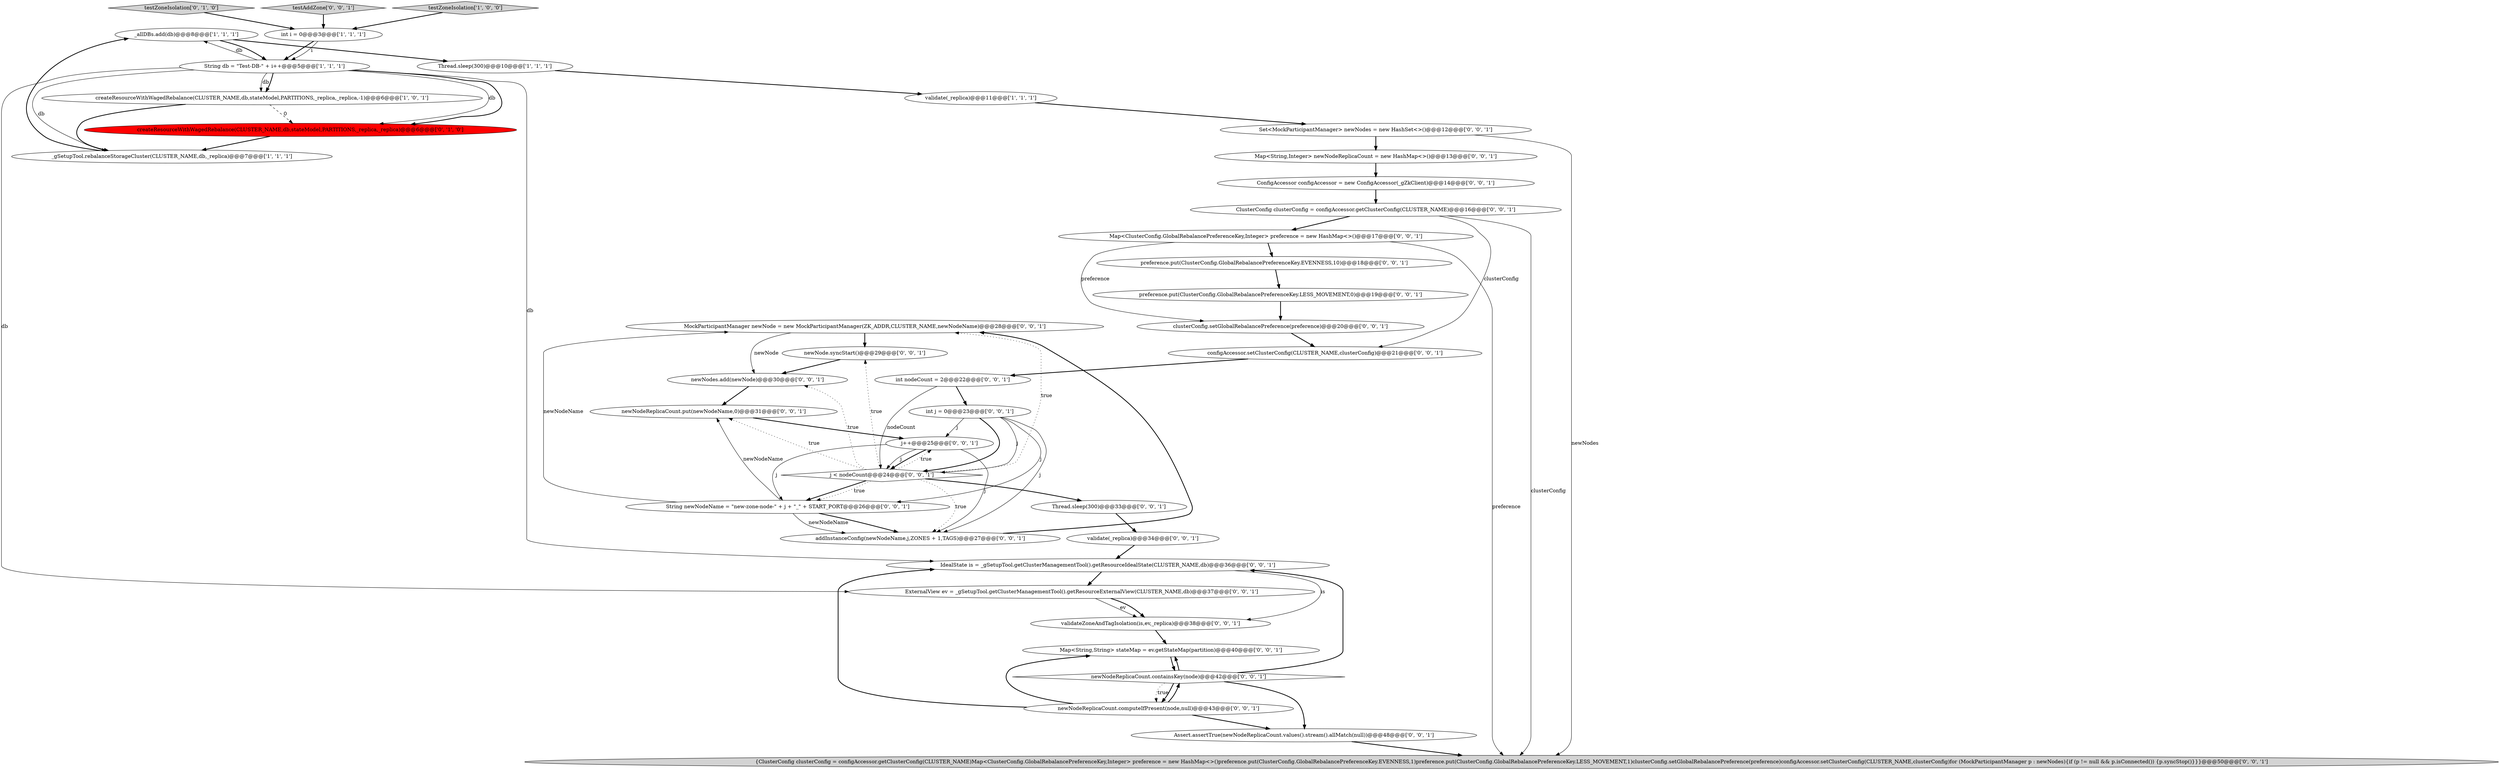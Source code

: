 digraph {
14 [style = filled, label = "MockParticipantManager newNode = new MockParticipantManager(ZK_ADDR,CLUSTER_NAME,newNodeName)@@@28@@@['0', '0', '1']", fillcolor = white, shape = ellipse image = "AAA0AAABBB3BBB"];
24 [style = filled, label = "j++@@@25@@@['0', '0', '1']", fillcolor = white, shape = ellipse image = "AAA0AAABBB3BBB"];
27 [style = filled, label = "configAccessor.setClusterConfig(CLUSTER_NAME,clusterConfig)@@@21@@@['0', '0', '1']", fillcolor = white, shape = ellipse image = "AAA0AAABBB3BBB"];
38 [style = filled, label = "int nodeCount = 2@@@22@@@['0', '0', '1']", fillcolor = white, shape = ellipse image = "AAA0AAABBB3BBB"];
21 [style = filled, label = "ExternalView ev = _gSetupTool.getClusterManagementTool().getResourceExternalView(CLUSTER_NAME,db)@@@37@@@['0', '0', '1']", fillcolor = white, shape = ellipse image = "AAA0AAABBB3BBB"];
13 [style = filled, label = "Map<String,String> stateMap = ev.getStateMap(partition)@@@40@@@['0', '0', '1']", fillcolor = white, shape = ellipse image = "AAA0AAABBB3BBB"];
22 [style = filled, label = "newNode.syncStart()@@@29@@@['0', '0', '1']", fillcolor = white, shape = ellipse image = "AAA0AAABBB3BBB"];
31 [style = filled, label = "preference.put(ClusterConfig.GlobalRebalancePreferenceKey.EVENNESS,10)@@@18@@@['0', '0', '1']", fillcolor = white, shape = ellipse image = "AAA0AAABBB3BBB"];
9 [style = filled, label = "testZoneIsolation['0', '1', '0']", fillcolor = lightgray, shape = diamond image = "AAA0AAABBB2BBB"];
18 [style = filled, label = "newNodeReplicaCount.put(newNodeName,0)@@@31@@@['0', '0', '1']", fillcolor = white, shape = ellipse image = "AAA0AAABBB3BBB"];
25 [style = filled, label = "Map<ClusterConfig.GlobalRebalancePreferenceKey,Integer> preference = new HashMap<>()@@@17@@@['0', '0', '1']", fillcolor = white, shape = ellipse image = "AAA0AAABBB3BBB"];
26 [style = filled, label = "Map<String,Integer> newNodeReplicaCount = new HashMap<>()@@@13@@@['0', '0', '1']", fillcolor = white, shape = ellipse image = "AAA0AAABBB3BBB"];
33 [style = filled, label = "Thread.sleep(300)@@@33@@@['0', '0', '1']", fillcolor = white, shape = ellipse image = "AAA0AAABBB3BBB"];
34 [style = filled, label = "validate(_replica)@@@34@@@['0', '0', '1']", fillcolor = white, shape = ellipse image = "AAA0AAABBB3BBB"];
35 [style = filled, label = "addInstanceConfig(newNodeName,j,ZONES + 1,TAGS)@@@27@@@['0', '0', '1']", fillcolor = white, shape = ellipse image = "AAA0AAABBB3BBB"];
36 [style = filled, label = "newNodeReplicaCount.computeIfPresent(node,null)@@@43@@@['0', '0', '1']", fillcolor = white, shape = ellipse image = "AAA0AAABBB3BBB"];
30 [style = filled, label = "preference.put(ClusterConfig.GlobalRebalancePreferenceKey.LESS_MOVEMENT,0)@@@19@@@['0', '0', '1']", fillcolor = white, shape = ellipse image = "AAA0AAABBB3BBB"];
39 [style = filled, label = "j < nodeCount@@@24@@@['0', '0', '1']", fillcolor = white, shape = diamond image = "AAA0AAABBB3BBB"];
15 [style = filled, label = "testAddZone['0', '0', '1']", fillcolor = lightgray, shape = diamond image = "AAA0AAABBB3BBB"];
19 [style = filled, label = "ConfigAccessor configAccessor = new ConfigAccessor(_gZkClient)@@@14@@@['0', '0', '1']", fillcolor = white, shape = ellipse image = "AAA0AAABBB3BBB"];
16 [style = filled, label = "clusterConfig.setGlobalRebalancePreference(preference)@@@20@@@['0', '0', '1']", fillcolor = white, shape = ellipse image = "AAA0AAABBB3BBB"];
23 [style = filled, label = "ClusterConfig clusterConfig = configAccessor.getClusterConfig(CLUSTER_NAME)@@@16@@@['0', '0', '1']", fillcolor = white, shape = ellipse image = "AAA0AAABBB3BBB"];
37 [style = filled, label = "Assert.assertTrue(newNodeReplicaCount.values().stream().allMatch(null))@@@48@@@['0', '0', '1']", fillcolor = white, shape = ellipse image = "AAA0AAABBB3BBB"];
3 [style = filled, label = "_gSetupTool.rebalanceStorageCluster(CLUSTER_NAME,db,_replica)@@@7@@@['1', '1', '1']", fillcolor = white, shape = ellipse image = "AAA0AAABBB1BBB"];
4 [style = filled, label = "_allDBs.add(db)@@@8@@@['1', '1', '1']", fillcolor = white, shape = ellipse image = "AAA0AAABBB1BBB"];
12 [style = filled, label = "Set<MockParticipantManager> newNodes = new HashSet<>()@@@12@@@['0', '0', '1']", fillcolor = white, shape = ellipse image = "AAA0AAABBB3BBB"];
7 [style = filled, label = "String db = \"Test-DB-\" + i++@@@5@@@['1', '1', '1']", fillcolor = white, shape = ellipse image = "AAA0AAABBB1BBB"];
1 [style = filled, label = "validate(_replica)@@@11@@@['1', '1', '1']", fillcolor = white, shape = ellipse image = "AAA0AAABBB1BBB"];
2 [style = filled, label = "int i = 0@@@3@@@['1', '1', '1']", fillcolor = white, shape = ellipse image = "AAA0AAABBB1BBB"];
8 [style = filled, label = "createResourceWithWagedRebalance(CLUSTER_NAME,db,stateModel,PARTITIONS,_replica,_replica)@@@6@@@['0', '1', '0']", fillcolor = red, shape = ellipse image = "AAA1AAABBB2BBB"];
5 [style = filled, label = "createResourceWithWagedRebalance(CLUSTER_NAME,db,stateModel,PARTITIONS,_replica,_replica,-1)@@@6@@@['1', '0', '1']", fillcolor = white, shape = ellipse image = "AAA0AAABBB1BBB"];
0 [style = filled, label = "Thread.sleep(300)@@@10@@@['1', '1', '1']", fillcolor = white, shape = ellipse image = "AAA0AAABBB1BBB"];
29 [style = filled, label = "{ClusterConfig clusterConfig = configAccessor.getClusterConfig(CLUSTER_NAME)Map<ClusterConfig.GlobalRebalancePreferenceKey,Integer> preference = new HashMap<>()preference.put(ClusterConfig.GlobalRebalancePreferenceKey.EVENNESS,1)preference.put(ClusterConfig.GlobalRebalancePreferenceKey.LESS_MOVEMENT,1)clusterConfig.setGlobalRebalancePreference(preference)configAccessor.setClusterConfig(CLUSTER_NAME,clusterConfig)for (MockParticipantManager p : newNodes){if (p != null && p.isConnected()) {p.syncStop()}}}@@@50@@@['0', '0', '1']", fillcolor = lightgray, shape = ellipse image = "AAA0AAABBB3BBB"];
17 [style = filled, label = "IdealState is = _gSetupTool.getClusterManagementTool().getResourceIdealState(CLUSTER_NAME,db)@@@36@@@['0', '0', '1']", fillcolor = white, shape = ellipse image = "AAA0AAABBB3BBB"];
10 [style = filled, label = "String newNodeName = \"new-zone-node-\" + j + \"_\" + START_PORT@@@26@@@['0', '0', '1']", fillcolor = white, shape = ellipse image = "AAA0AAABBB3BBB"];
20 [style = filled, label = "int j = 0@@@23@@@['0', '0', '1']", fillcolor = white, shape = ellipse image = "AAA0AAABBB3BBB"];
28 [style = filled, label = "newNodeReplicaCount.containsKey(node)@@@42@@@['0', '0', '1']", fillcolor = white, shape = diamond image = "AAA0AAABBB3BBB"];
32 [style = filled, label = "validateZoneAndTagIsolation(is,ev,_replica)@@@38@@@['0', '0', '1']", fillcolor = white, shape = ellipse image = "AAA0AAABBB3BBB"];
11 [style = filled, label = "newNodes.add(newNode)@@@30@@@['0', '0', '1']", fillcolor = white, shape = ellipse image = "AAA0AAABBB3BBB"];
6 [style = filled, label = "testZoneIsolation['1', '0', '0']", fillcolor = lightgray, shape = diamond image = "AAA0AAABBB1BBB"];
39->35 [style = dotted, label="true"];
5->3 [style = bold, label=""];
20->39 [style = solid, label="j"];
39->22 [style = dotted, label="true"];
23->25 [style = bold, label=""];
38->20 [style = bold, label=""];
15->2 [style = bold, label=""];
7->8 [style = solid, label="db"];
12->29 [style = solid, label="newNodes"];
7->21 [style = solid, label="db"];
20->10 [style = solid, label="j"];
38->39 [style = solid, label="nodeCount"];
24->39 [style = solid, label="j"];
16->27 [style = bold, label=""];
27->38 [style = bold, label=""];
18->24 [style = bold, label=""];
28->36 [style = bold, label=""];
28->37 [style = bold, label=""];
9->2 [style = bold, label=""];
39->24 [style = dotted, label="true"];
10->18 [style = solid, label="newNodeName"];
39->11 [style = dotted, label="true"];
8->3 [style = bold, label=""];
24->35 [style = solid, label="j"];
14->22 [style = bold, label=""];
39->18 [style = dotted, label="true"];
24->39 [style = bold, label=""];
36->28 [style = bold, label=""];
10->35 [style = bold, label=""];
37->29 [style = bold, label=""];
7->4 [style = solid, label="db"];
28->13 [style = bold, label=""];
28->36 [style = dotted, label="true"];
12->26 [style = bold, label=""];
20->35 [style = solid, label="j"];
17->32 [style = solid, label="is"];
25->16 [style = solid, label="preference"];
7->5 [style = solid, label="db"];
7->17 [style = solid, label="db"];
3->4 [style = bold, label=""];
7->8 [style = bold, label=""];
26->19 [style = bold, label=""];
35->14 [style = bold, label=""];
4->7 [style = bold, label=""];
11->18 [style = bold, label=""];
39->33 [style = bold, label=""];
4->0 [style = bold, label=""];
39->14 [style = dotted, label="true"];
25->31 [style = bold, label=""];
10->35 [style = solid, label="newNodeName"];
6->2 [style = bold, label=""];
7->5 [style = bold, label=""];
36->13 [style = bold, label=""];
25->29 [style = solid, label="preference"];
21->32 [style = solid, label="ev"];
7->3 [style = solid, label="db"];
0->1 [style = bold, label=""];
19->23 [style = bold, label=""];
20->24 [style = solid, label="j"];
34->17 [style = bold, label=""];
21->32 [style = bold, label=""];
31->30 [style = bold, label=""];
39->10 [style = bold, label=""];
1->12 [style = bold, label=""];
20->39 [style = bold, label=""];
14->11 [style = solid, label="newNode"];
28->17 [style = bold, label=""];
5->8 [style = dashed, label="0"];
39->10 [style = dotted, label="true"];
24->10 [style = solid, label="j"];
36->37 [style = bold, label=""];
36->17 [style = bold, label=""];
2->7 [style = bold, label=""];
10->14 [style = solid, label="newNodeName"];
32->13 [style = bold, label=""];
30->16 [style = bold, label=""];
23->27 [style = solid, label="clusterConfig"];
33->34 [style = bold, label=""];
17->21 [style = bold, label=""];
22->11 [style = bold, label=""];
23->29 [style = solid, label="clusterConfig"];
13->28 [style = bold, label=""];
2->7 [style = solid, label="i"];
}
